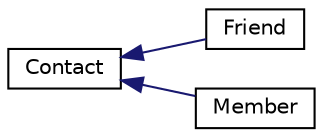 digraph "类继承关系图"
{
 // LATEX_PDF_SIZE
  edge [fontname="Helvetica",fontsize="10",labelfontname="Helvetica",labelfontsize="10"];
  node [fontname="Helvetica",fontsize="10",shape=record];
  rankdir="LR";
  Node0 [label="Contact",height=0.2,width=0.4,color="black", fillcolor="white", style="filled",URL="$class_contact.html",tooltip="group, friend, member的父类"];
  Node0 -> Node1 [dir="back",color="midnightblue",fontsize="10",style="solid",fontname="Helvetica"];
  Node1 [label="Friend",height=0.2,width=0.4,color="black", fillcolor="white", style="filled",URL="$class_friend.html",tooltip="好友类声明"];
  Node0 -> Node2 [dir="back",color="midnightblue",fontsize="10",style="solid",fontname="Helvetica"];
  Node2 [label="Member",height=0.2,width=0.4,color="black", fillcolor="white", style="filled",URL="$class_member.html",tooltip="群成员类声明"];
}
